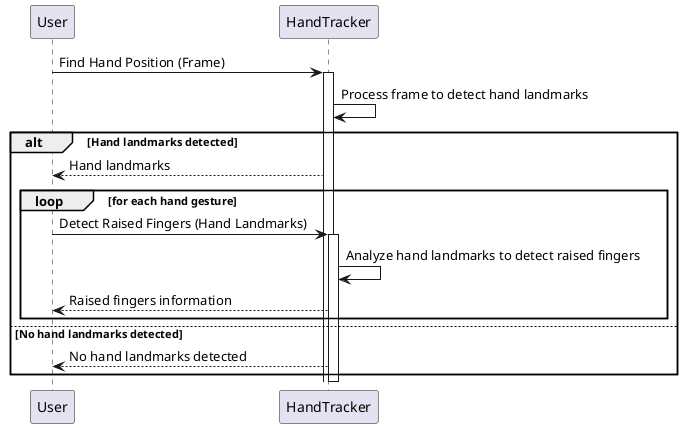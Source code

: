 @startuml
participant "User" as User
participant "HandTracker" as HT

User -> HT: Find Hand Position (Frame)
activate HT
HT -> HT: Process frame to detect hand landmarks
alt Hand landmarks detected
    HT --> User: Hand landmarks
    loop for each hand gesture
        User -> HT: Detect Raised Fingers (Hand Landmarks)
        activate HT
        HT -> HT: Analyze hand landmarks to detect raised fingers
        HT --> User: Raised fingers information
    end
else No hand landmarks detected
    HT --> User: No hand landmarks detected
end
deactivate HT
@enduml